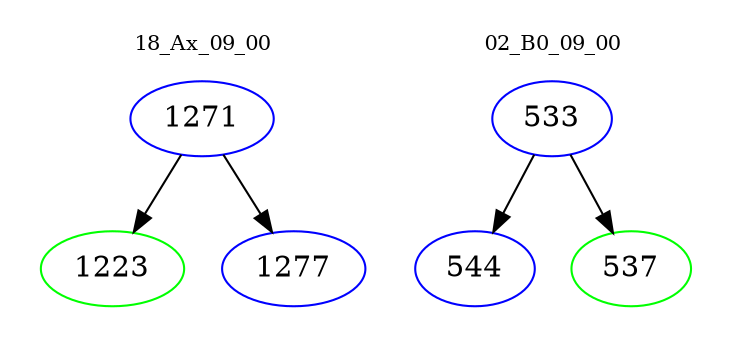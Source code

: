 digraph{
subgraph cluster_0 {
color = white
label = "18_Ax_09_00";
fontsize=10;
T0_1271 [label="1271", color="blue"]
T0_1271 -> T0_1223 [color="black"]
T0_1223 [label="1223", color="green"]
T0_1271 -> T0_1277 [color="black"]
T0_1277 [label="1277", color="blue"]
}
subgraph cluster_1 {
color = white
label = "02_B0_09_00";
fontsize=10;
T1_533 [label="533", color="blue"]
T1_533 -> T1_544 [color="black"]
T1_544 [label="544", color="blue"]
T1_533 -> T1_537 [color="black"]
T1_537 [label="537", color="green"]
}
}
